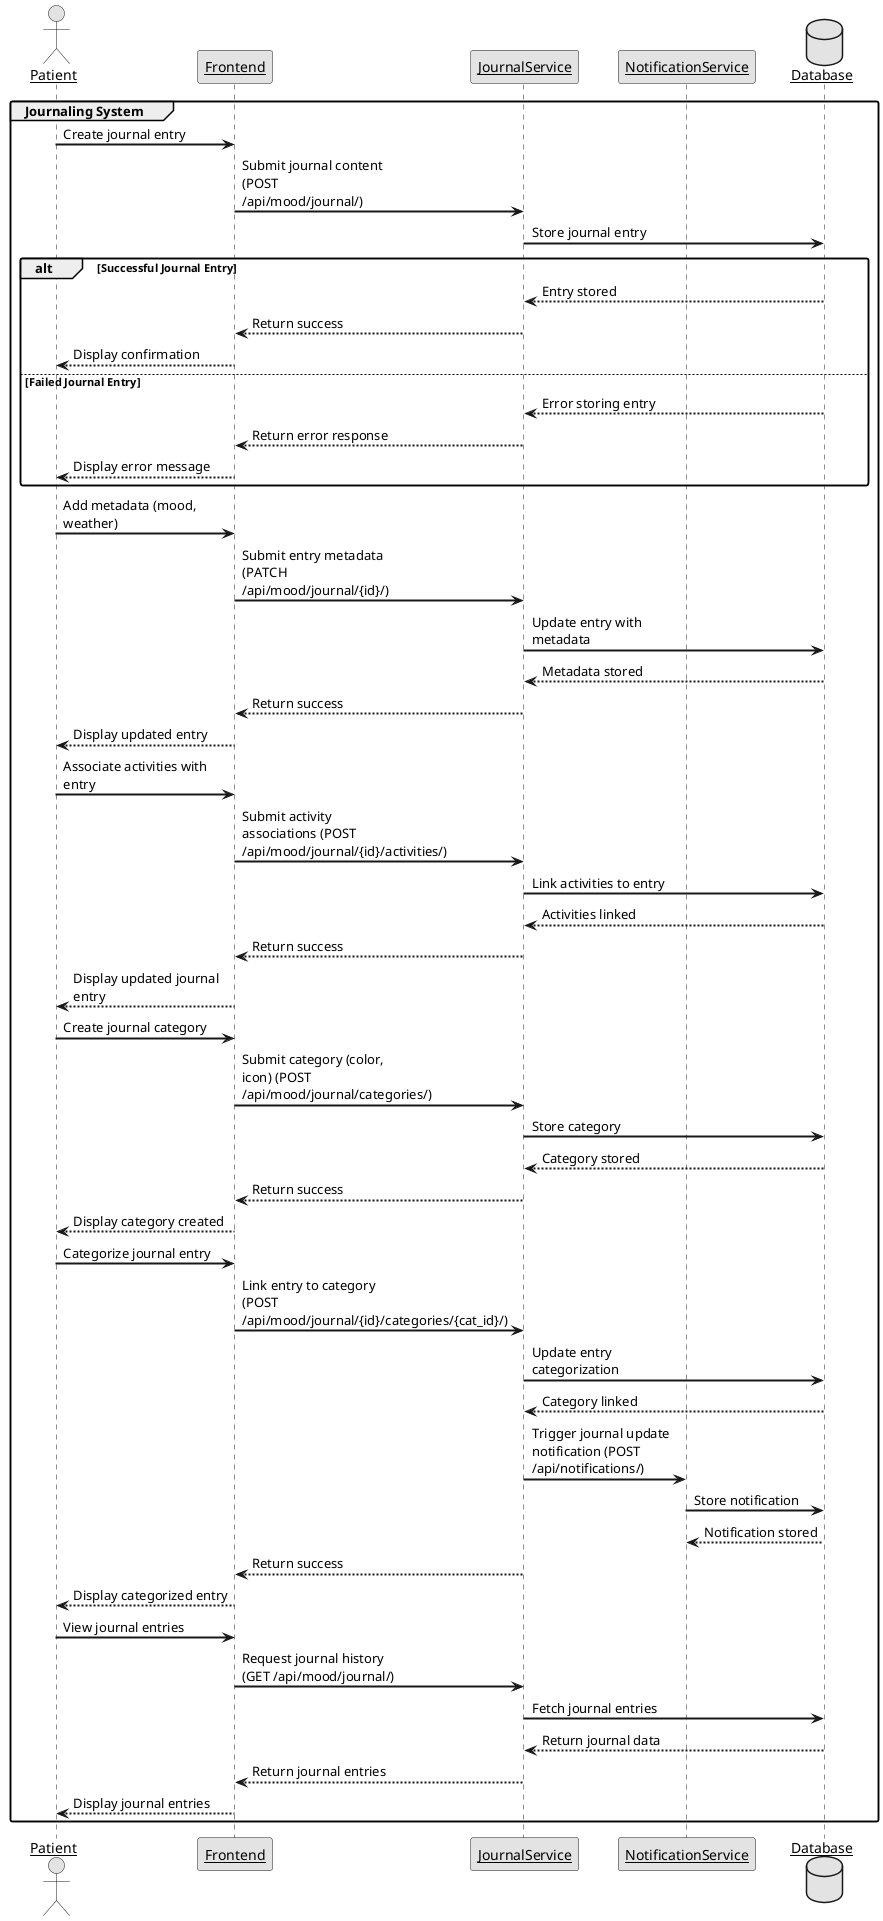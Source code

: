 @startuml

skinparam sequenceArrowThickness 2
skinparam roundcorner 5
skinparam maxmessagesize 160
skinparam sequenceParticipant underline
skinparam handwritten false
skinparam monochrome true

' Define participants with actor icons
actor "Patient" as Patient
participant "Frontend" as Frontend
participant "JournalService" as JournalService
participant "NotificationService" as NotificationService
database "Database" as Database

' No title for consistency

' === Journal System ===
group Journaling System
    Patient -> Frontend: Create journal entry
    Frontend -> JournalService: Submit journal content (POST /api/mood/journal/)
    JournalService -> Database: Store journal entry
    alt Successful Journal Entry
        Database --> JournalService: Entry stored
        JournalService --> Frontend: Return success
        Frontend --> Patient: Display confirmation
    else Failed Journal Entry
        Database --> JournalService: Error storing entry
        JournalService --> Frontend: Return error response
        Frontend --> Patient: Display error message
    end
    
    Patient -> Frontend: Add metadata (mood, weather)
    Frontend -> JournalService: Submit entry metadata (PATCH /api/mood/journal/{id}/)
    JournalService -> Database: Update entry with metadata
    Database --> JournalService: Metadata stored
    JournalService --> Frontend: Return success
    Frontend --> Patient: Display updated entry
    
    Patient -> Frontend: Associate activities with entry
    Frontend -> JournalService: Submit activity associations (POST /api/mood/journal/{id}/activities/)
    JournalService -> Database: Link activities to entry
    Database --> JournalService: Activities linked
    JournalService --> Frontend: Return success
    Frontend --> Patient: Display updated journal entry
    
    Patient -> Frontend: Create journal category
    Frontend -> JournalService: Submit category (color, icon) (POST /api/mood/journal/categories/)
    JournalService -> Database: Store category
    Database --> JournalService: Category stored
    JournalService --> Frontend: Return success
    Frontend --> Patient: Display category created
    
    Patient -> Frontend: Categorize journal entry
    Frontend -> JournalService: Link entry to category (POST /api/mood/journal/{id}/categories/{cat_id}/)
    JournalService -> Database: Update entry categorization
    Database --> JournalService: Category linked
    JournalService -> NotificationService: Trigger journal update notification (POST /api/notifications/)
    NotificationService -> Database: Store notification
    Database --> NotificationService: Notification stored
    JournalService --> Frontend: Return success
    Frontend --> Patient: Display categorized entry
    
    Patient -> Frontend: View journal entries
    Frontend -> JournalService: Request journal history (GET /api/mood/journal/)
    JournalService -> Database: Fetch journal entries
    Database --> JournalService: Return journal data
    JournalService --> Frontend: Return journal entries
    Frontend --> Patient: Display journal entries
end

@enduml

